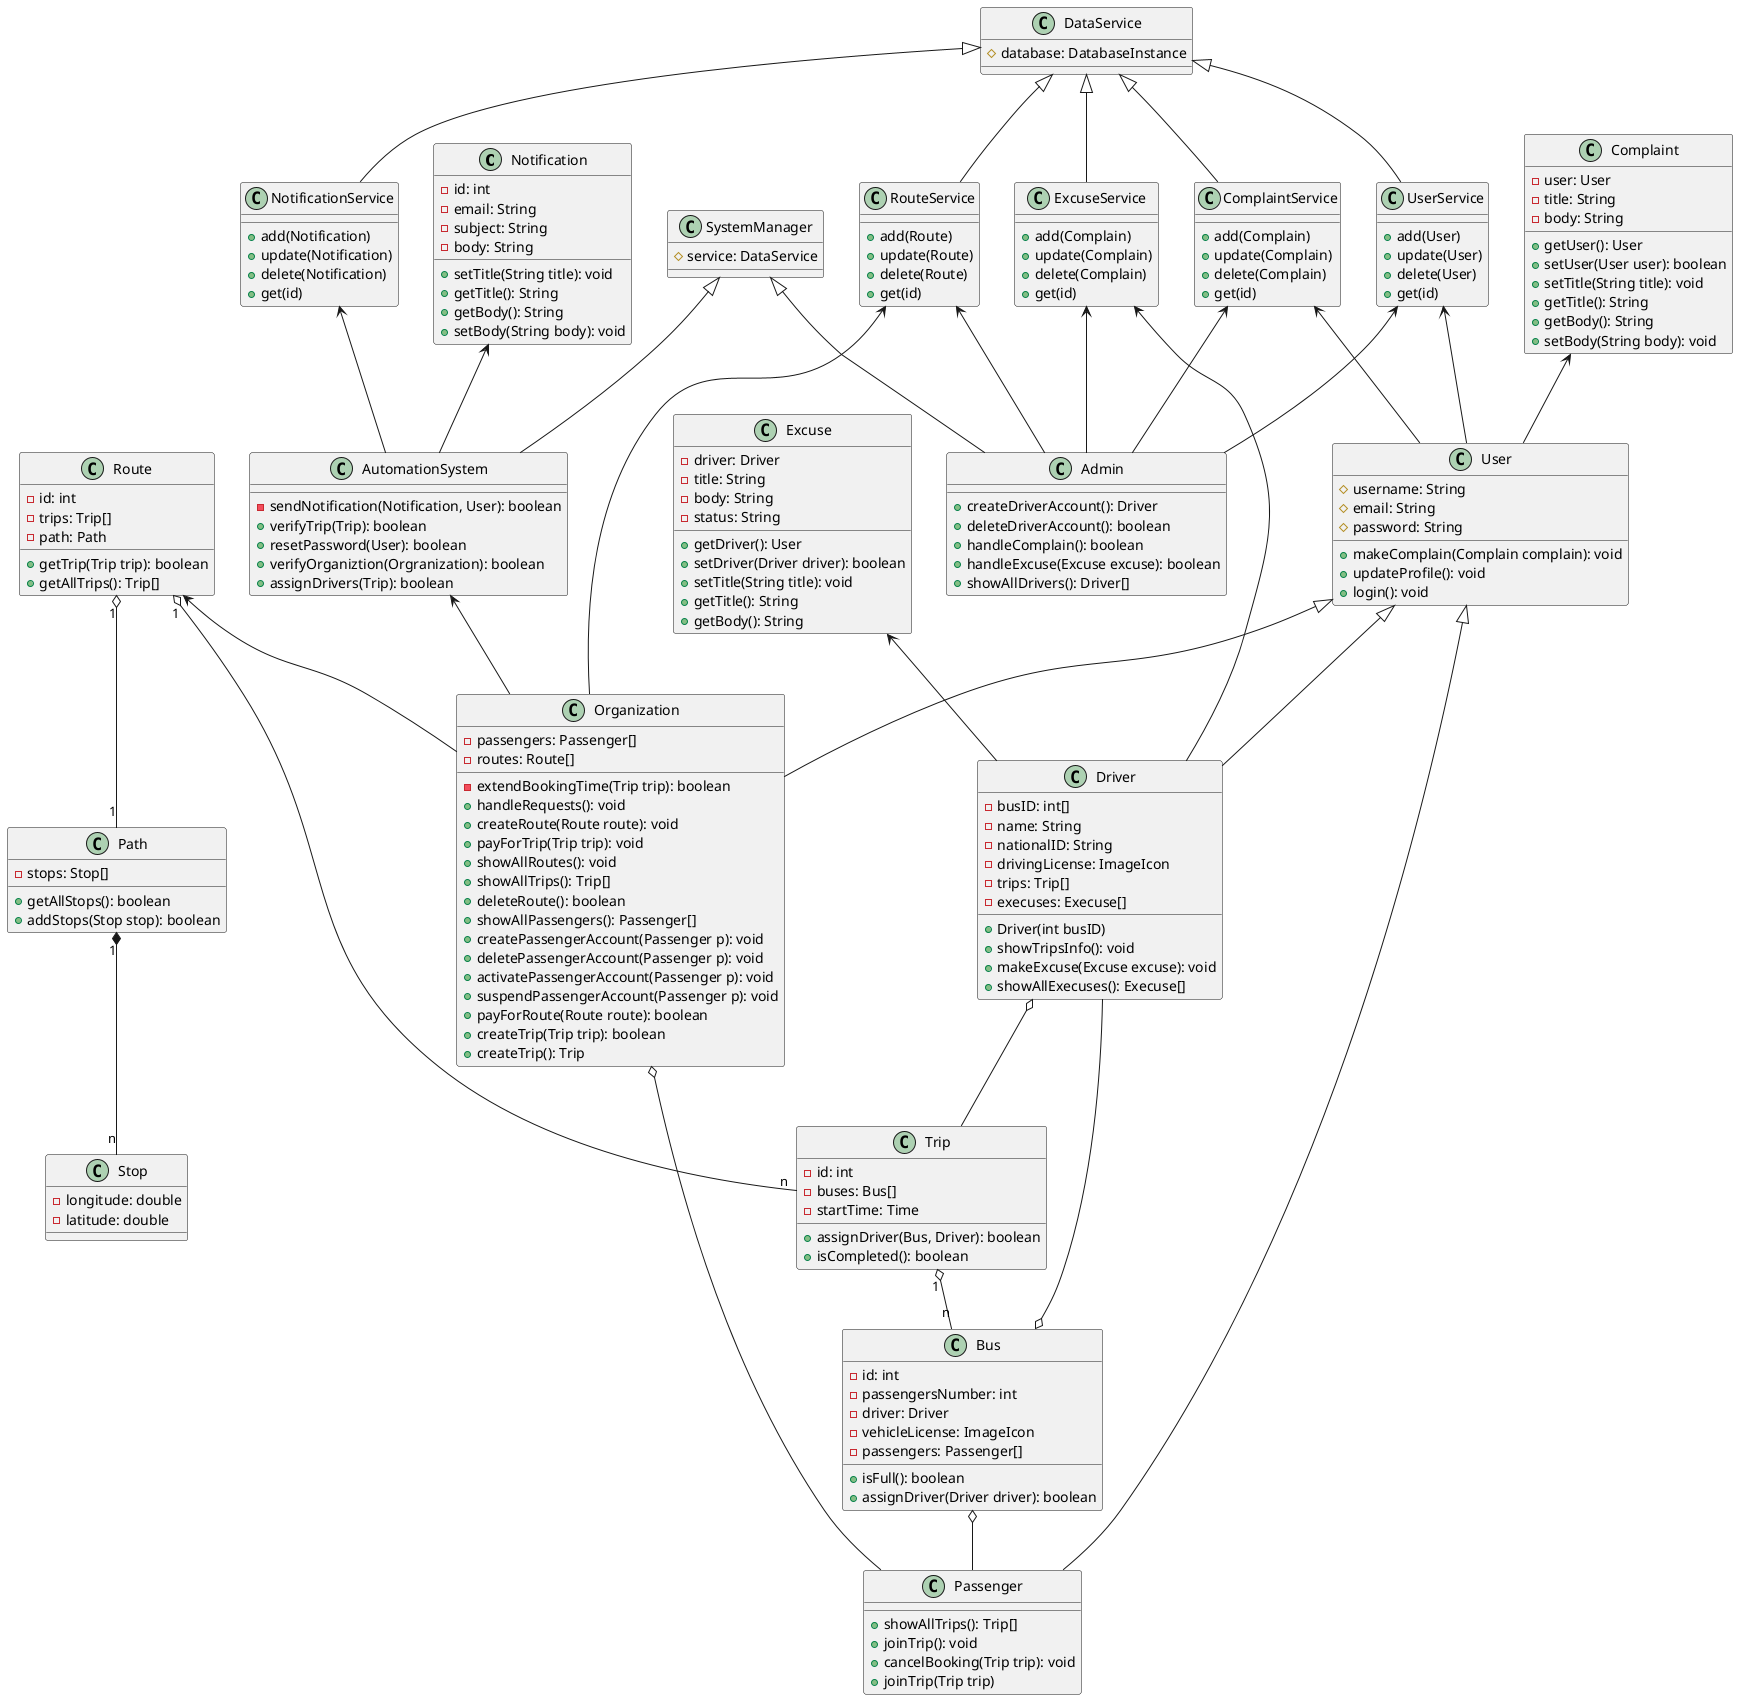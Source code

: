 @startuml class-diagram

class Notification {
    -id: int
    -email: String
    -subject: String
    -body: String
    +setTitle(String title): void
    +getTitle(): String
    +getBody(): String
    +setBody(String body): void
}

class AutomationSystem {
    -sendNotification(Notification, User): boolean
    +verifyTrip(Trip): boolean
    +resetPassword(User): boolean
    +verifyOrganiztion(Orgranization): boolean
    +assignDrivers(Trip): boolean
}

class SystemManager {
    #service: DataService
}
class Driver {
    -busID: int[]
    -name: String
    -nationalID: String
    -drivingLicense: ImageIcon
    -trips: Trip[]
    -execuses: Execuse[]
    +Driver(int busID)
    +showTripsInfo(): void
    +makeExcuse(Excuse excuse): void
    +showAllExecuses(): Execuse[]
}

class Excuse {
    -driver: Driver
    -title: String
    -body: String
    -status: String
    +getDriver(): User
    +setDriver(Driver driver): boolean
    +setTitle(String title): void
    +getTitle(): String
    +getBody(): String
}

class User {
    #username: String
    #email: String
    #password: String
    +makeComplain(Complain complain): void
    +updateProfile(): void
    +login(): void
}

class Bus {
    -id: int
    -passengersNumber: int
    -driver: Driver
    -vehicleLicense: ImageIcon
    -passengers: Passenger[]
    +isFull(): boolean
    +assignDriver(Driver driver): boolean
}

class Organization {
    -passengers: Passenger[]
    -routes: Route[]
    -extendBookingTime(Trip trip): boolean
    +handleRequests(): void
    +createRoute(Route route): void
    +payForTrip(Trip trip): void
    +showAllRoutes(): void
    +showAllTrips(): Trip[]
    +deleteRoute(): boolean
    +showAllPassengers(): Passenger[]
    +createPassengerAccount(Passenger p): void
    +deletePassengerAccount(Passenger p): void
    +activatePassengerAccount(Passenger p): void
    +suspendPassengerAccount(Passenger p): void
    +payForRoute(Route route): boolean
    +createTrip(Trip trip): boolean
    +createTrip(): Trip
}

class Complaint {
    -user: User
    -title: String
    -body: String
    +getUser(): User
    +setUser(User user): boolean
    +setTitle(String title): void
    +getTitle(): String
    +getBody(): String
    +setBody(String body): void
}

class UserService {
    +add(User)
    +update(User)
    +delete(User)
    +get(id)
}

class Passenger {
    +showAllTrips(): Trip[]
    +joinTrip(): void
    +cancelBooking(Trip trip): void
    +joinTrip(Trip trip)
}

class Route {
    -id: int
    -trips: Trip[]
    -path: Path
    +getTrip(Trip trip): boolean
    +getAllTrips(): Trip[]
}

class Trip {
    -id: int
    -buses: Bus[]
    -startTime: Time
    +assignDriver(Bus, Driver): boolean
    +isCompleted(): boolean
}

class Path {
    -stops: Stop[]
    +getAllStops(): boolean
    +addStops(Stop stop): boolean
}

class Stop {
    -longitude: double
    -latitude: double
}

class NotificationService {
    +add(Notification)
    +update(Notification)
    +delete(Notification)
    +get(id)
}

class ExcuseService {
    +add(Complain)
    +update(Complain)
    +delete(Complain)
    +get(id)
}

class DataService {
    #database: DatabaseInstance
}

class RouteService {
    +add(Route)
    +update(Route)
    +delete(Route)
    +get(id)
}

class ComplaintService {
    +add(Complain)
    +update(Complain)
    +delete(Complain)
    +get(id)
}

class Admin {
    +createDriverAccount(): Driver
    +deleteDriverAccount(): boolean
    +handleComplain(): boolean
    +handleExcuse(Excuse excuse): boolean
    +showAllDrivers(): Driver[]
}

Notification <-- AutomationSystem

AutomationSystem <-- Organization

SystemManager <|-- Admin
SystemManager <|-- AutomationSystem

Driver o-- Trip

Excuse <-- Driver

User <|-- Driver
User <|-- Organization
User <|-- Passenger

Bus o-- Passenger
Bus o-- Driver

Organization o-- Passenger

Complaint <-- User

UserService <-- Admin
UserService <-- User

Route "1" o-- "1" Path
Route "1" o-- "n" Trip
Route <-- Organization

Trip "1" o-- "n" Bus

Path "1" *-- "n" Stop

NotificationService <-- AutomationSystem

ExcuseService <-- Admin
ExcuseService <-- Driver

DataService <|-- NotificationService
DataService <|-- RouteService
DataService <|-- ExcuseService
DataService <|-- UserService
DataService <|-- ComplaintService

RouteService <-- Admin
RouteService <-- Organization

ComplaintService <-- User
ComplaintService <-- Admin

@enduml
